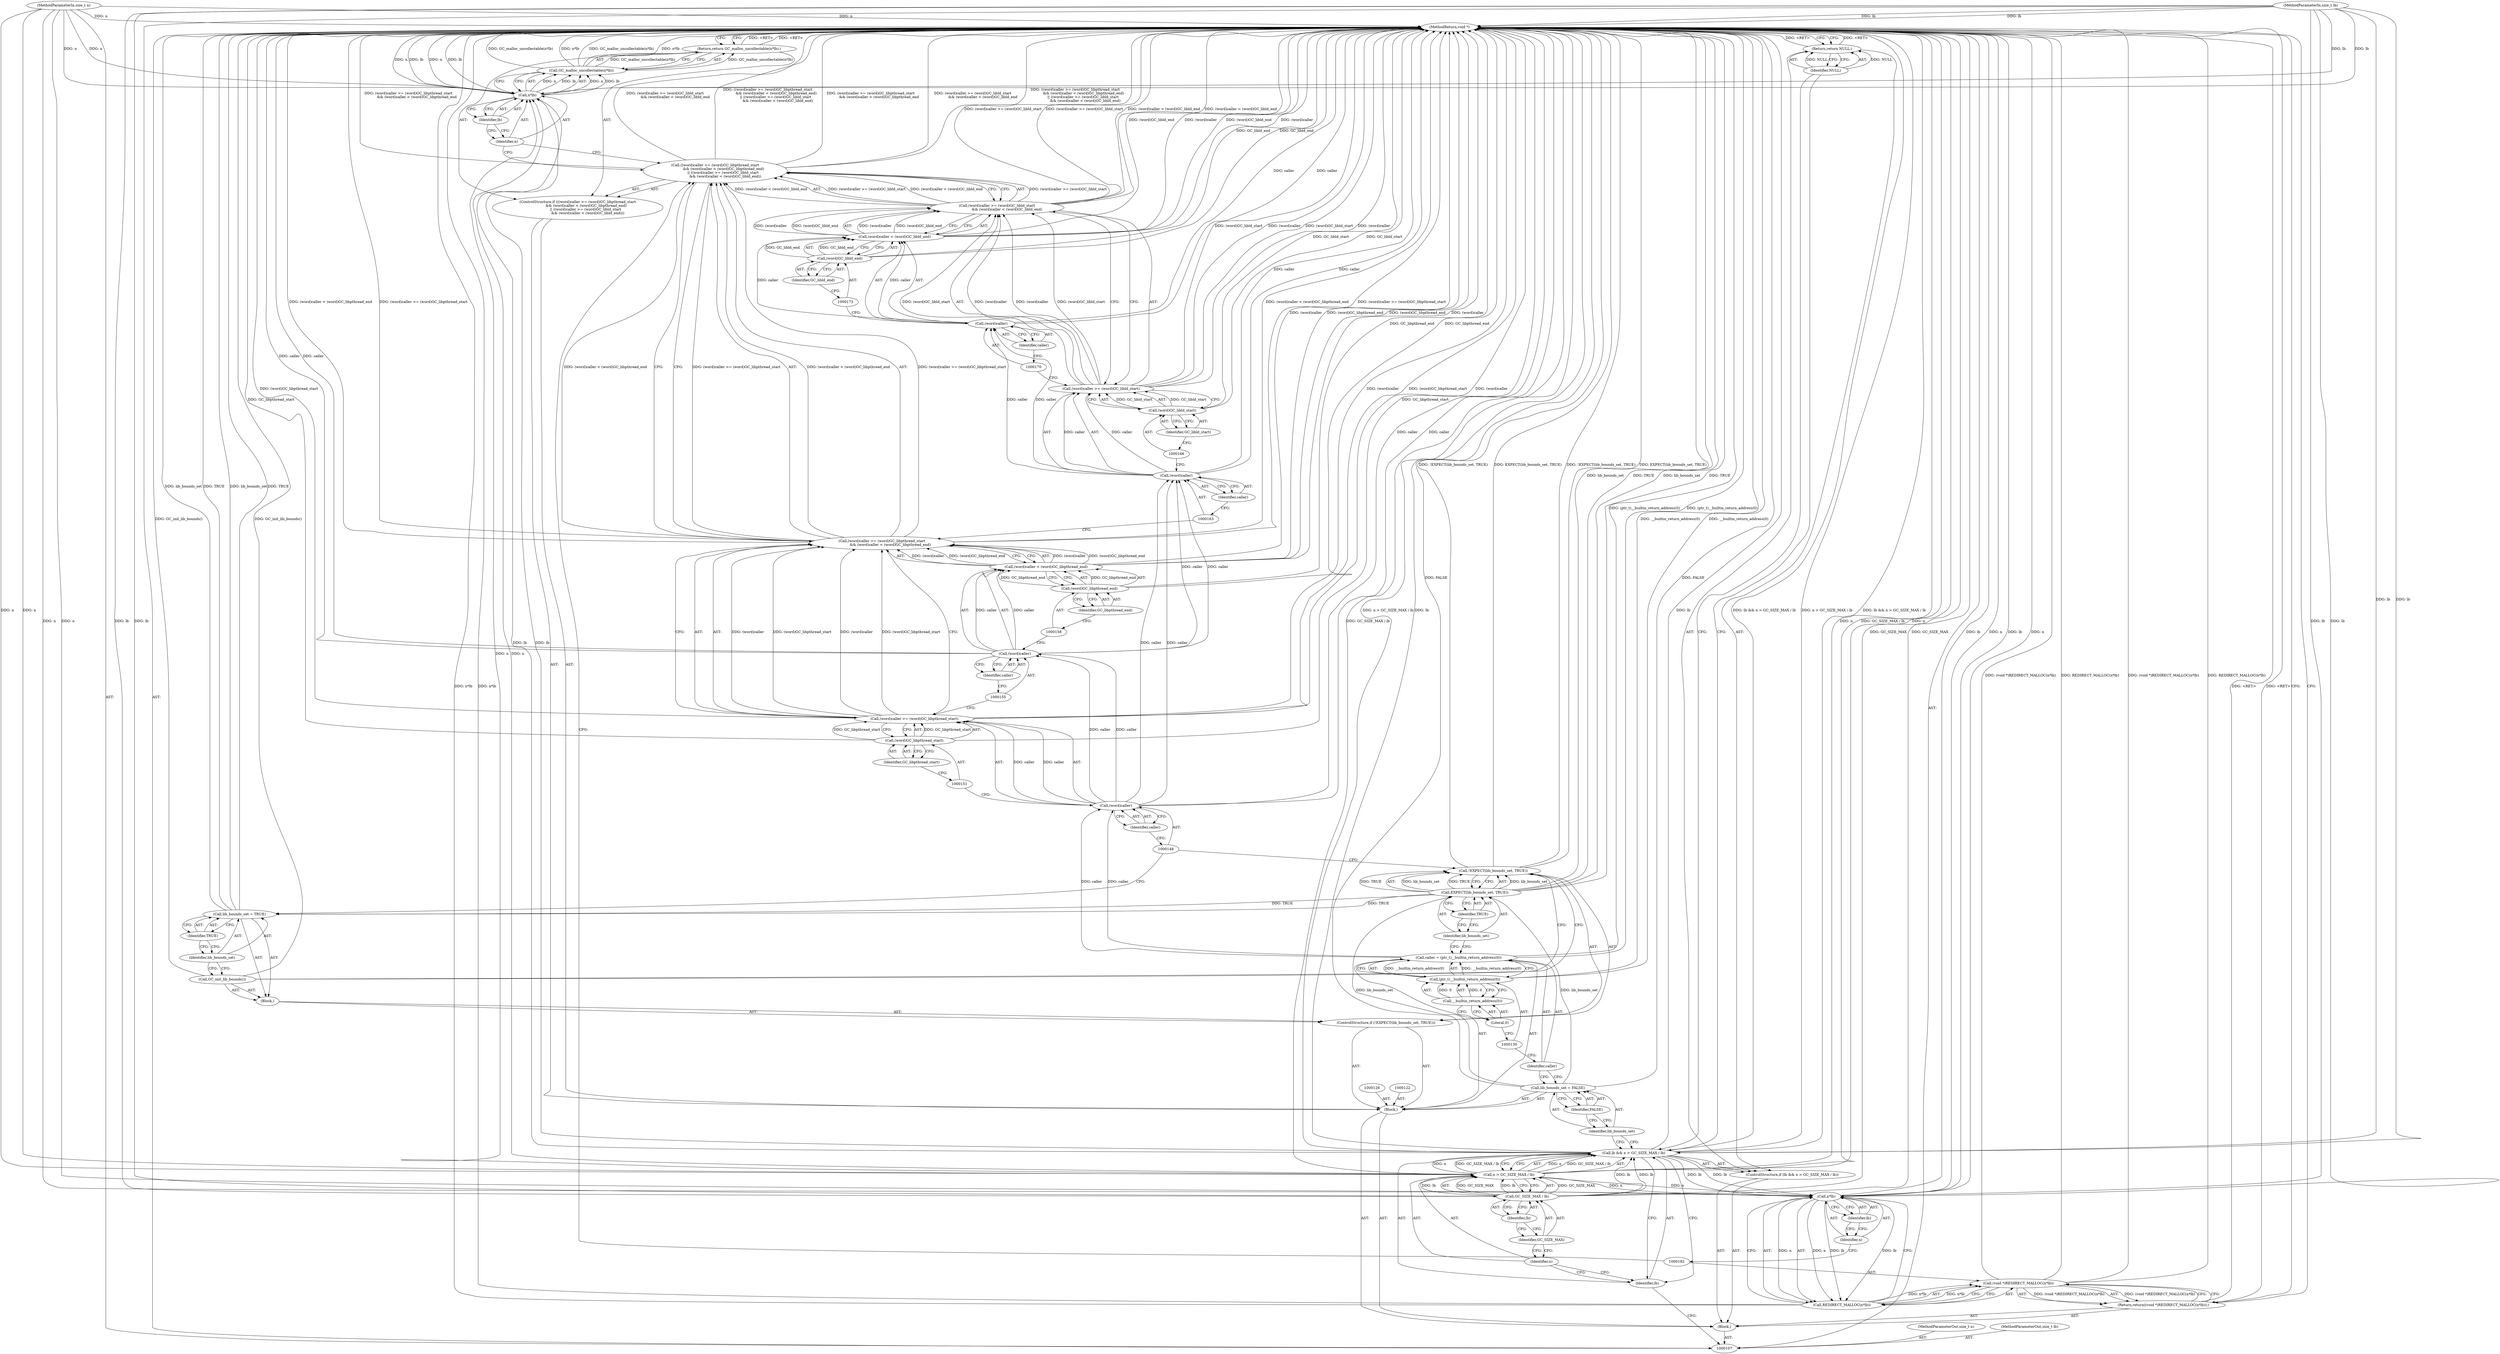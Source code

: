 digraph "1_bdwgc_83231d0ab5ed60015797c3d1ad9056295ac3b2bb" {
"1000187" [label="(MethodReturn,void *)"];
"1000108" [label="(MethodParameterIn,size_t n)"];
"1000265" [label="(MethodParameterOut,size_t n)"];
"1000109" [label="(MethodParameterIn,size_t lb)"];
"1000266" [label="(MethodParameterOut,size_t lb)"];
"1000121" [label="(Block,)"];
"1000127" [label="(Call,caller = (ptr_t)__builtin_return_address(0))"];
"1000128" [label="(Identifier,caller)"];
"1000129" [label="(Call,(ptr_t)__builtin_return_address(0))"];
"1000131" [label="(Call,__builtin_return_address(0))"];
"1000132" [label="(Literal,0)"];
"1000133" [label="(ControlStructure,if (!EXPECT(lib_bounds_set, TRUE)))"];
"1000134" [label="(Call,!EXPECT(lib_bounds_set, TRUE))"];
"1000135" [label="(Call,EXPECT(lib_bounds_set, TRUE))"];
"1000136" [label="(Identifier,lib_bounds_set)"];
"1000137" [label="(Identifier,TRUE)"];
"1000138" [label="(Block,)"];
"1000139" [label="(Call,GC_init_lib_bounds())"];
"1000140" [label="(Call,lib_bounds_set = TRUE)"];
"1000141" [label="(Identifier,lib_bounds_set)"];
"1000142" [label="(Identifier,TRUE)"];
"1000143" [label="(ControlStructure,if (((word)caller >= (word)GC_libpthread_start\n               && (word)caller < (word)GC_libpthread_end)\n              || ((word)caller >= (word)GC_libld_start\n                  && (word)caller < (word)GC_libld_end)))"];
"1000144" [label="(Call,((word)caller >= (word)GC_libpthread_start\n               && (word)caller < (word)GC_libpthread_end)\n              || ((word)caller >= (word)GC_libld_start\n                  && (word)caller < (word)GC_libld_end))"];
"1000145" [label="(Call,(word)caller >= (word)GC_libpthread_start\n               && (word)caller < (word)GC_libpthread_end)"];
"1000146" [label="(Call,(word)caller >= (word)GC_libpthread_start)"];
"1000147" [label="(Call,(word)caller)"];
"1000149" [label="(Identifier,caller)"];
"1000150" [label="(Call,(word)GC_libpthread_start)"];
"1000152" [label="(Identifier,GC_libpthread_start)"];
"1000153" [label="(Call,(word)caller < (word)GC_libpthread_end)"];
"1000154" [label="(Call,(word)caller)"];
"1000156" [label="(Identifier,caller)"];
"1000157" [label="(Call,(word)GC_libpthread_end)"];
"1000159" [label="(Identifier,GC_libpthread_end)"];
"1000160" [label="(Call,(word)caller >= (word)GC_libld_start\n                  && (word)caller < (word)GC_libld_end)"];
"1000161" [label="(Call,(word)caller >= (word)GC_libld_start)"];
"1000162" [label="(Call,(word)caller)"];
"1000164" [label="(Identifier,caller)"];
"1000165" [label="(Call,(word)GC_libld_start)"];
"1000167" [label="(Identifier,GC_libld_start)"];
"1000110" [label="(Block,)"];
"1000168" [label="(Call,(word)caller < (word)GC_libld_end)"];
"1000169" [label="(Call,(word)caller)"];
"1000171" [label="(Identifier,caller)"];
"1000172" [label="(Call,(word)GC_libld_end)"];
"1000174" [label="(Identifier,GC_libld_end)"];
"1000175" [label="(Return,return GC_malloc_uncollectable(n*lb);)"];
"1000176" [label="(Call,GC_malloc_uncollectable(n*lb))"];
"1000177" [label="(Call,n*lb)"];
"1000178" [label="(Identifier,n)"];
"1000179" [label="(Identifier,lb)"];
"1000181" [label="(Call,(void *)REDIRECT_MALLOC(n*lb))"];
"1000183" [label="(Call,REDIRECT_MALLOC(n*lb))"];
"1000184" [label="(Call,n*lb)"];
"1000185" [label="(Identifier,n)"];
"1000186" [label="(Identifier,lb)"];
"1000180" [label="(Return,return((void *)REDIRECT_MALLOC(n*lb));)"];
"1000114" [label="(Call,n > GC_SIZE_MAX / lb)"];
"1000115" [label="(Identifier,n)"];
"1000116" [label="(Call,GC_SIZE_MAX / lb)"];
"1000117" [label="(Identifier,GC_SIZE_MAX)"];
"1000118" [label="(Identifier,lb)"];
"1000111" [label="(ControlStructure,if (lb && n > GC_SIZE_MAX / lb))"];
"1000112" [label="(Call,lb && n > GC_SIZE_MAX / lb)"];
"1000113" [label="(Identifier,lb)"];
"1000120" [label="(Identifier,NULL)"];
"1000119" [label="(Return,return NULL;)"];
"1000123" [label="(Call,lib_bounds_set = FALSE)"];
"1000124" [label="(Identifier,lib_bounds_set)"];
"1000125" [label="(Identifier,FALSE)"];
"1000187" -> "1000107"  [label="AST: "];
"1000187" -> "1000119"  [label="CFG: "];
"1000187" -> "1000175"  [label="CFG: "];
"1000187" -> "1000180"  [label="CFG: "];
"1000123" -> "1000187"  [label="DDG: FALSE"];
"1000108" -> "1000187"  [label="DDG: n"];
"1000184" -> "1000187"  [label="DDG: n"];
"1000184" -> "1000187"  [label="DDG: lb"];
"1000168" -> "1000187"  [label="DDG: (word)caller"];
"1000168" -> "1000187"  [label="DDG: (word)GC_libld_end"];
"1000153" -> "1000187"  [label="DDG: (word)GC_libpthread_end"];
"1000153" -> "1000187"  [label="DDG: (word)caller"];
"1000177" -> "1000187"  [label="DDG: lb"];
"1000177" -> "1000187"  [label="DDG: n"];
"1000181" -> "1000187"  [label="DDG: (void *)REDIRECT_MALLOC(n*lb)"];
"1000181" -> "1000187"  [label="DDG: REDIRECT_MALLOC(n*lb)"];
"1000114" -> "1000187"  [label="DDG: n"];
"1000114" -> "1000187"  [label="DDG: GC_SIZE_MAX / lb"];
"1000112" -> "1000187"  [label="DDG: lb && n > GC_SIZE_MAX / lb"];
"1000112" -> "1000187"  [label="DDG: n > GC_SIZE_MAX / lb"];
"1000112" -> "1000187"  [label="DDG: lb"];
"1000154" -> "1000187"  [label="DDG: caller"];
"1000157" -> "1000187"  [label="DDG: GC_libpthread_end"];
"1000116" -> "1000187"  [label="DDG: GC_SIZE_MAX"];
"1000160" -> "1000187"  [label="DDG: (word)caller < (word)GC_libld_end"];
"1000160" -> "1000187"  [label="DDG: (word)caller >= (word)GC_libld_start"];
"1000162" -> "1000187"  [label="DDG: caller"];
"1000140" -> "1000187"  [label="DDG: TRUE"];
"1000140" -> "1000187"  [label="DDG: lib_bounds_set"];
"1000144" -> "1000187"  [label="DDG: (word)caller >= (word)GC_libld_start\n                  && (word)caller < (word)GC_libld_end"];
"1000144" -> "1000187"  [label="DDG: ((word)caller >= (word)GC_libpthread_start\n               && (word)caller < (word)GC_libpthread_end)\n              || ((word)caller >= (word)GC_libld_start\n                  && (word)caller < (word)GC_libld_end)"];
"1000144" -> "1000187"  [label="DDG: (word)caller >= (word)GC_libpthread_start\n               && (word)caller < (word)GC_libpthread_end"];
"1000139" -> "1000187"  [label="DDG: GC_init_lib_bounds()"];
"1000183" -> "1000187"  [label="DDG: n*lb"];
"1000150" -> "1000187"  [label="DDG: GC_libpthread_start"];
"1000127" -> "1000187"  [label="DDG: (ptr_t)__builtin_return_address(0)"];
"1000165" -> "1000187"  [label="DDG: GC_libld_start"];
"1000134" -> "1000187"  [label="DDG: !EXPECT(lib_bounds_set, TRUE)"];
"1000134" -> "1000187"  [label="DDG: EXPECT(lib_bounds_set, TRUE)"];
"1000147" -> "1000187"  [label="DDG: caller"];
"1000176" -> "1000187"  [label="DDG: GC_malloc_uncollectable(n*lb)"];
"1000176" -> "1000187"  [label="DDG: n*lb"];
"1000145" -> "1000187"  [label="DDG: (word)caller < (word)GC_libpthread_end"];
"1000145" -> "1000187"  [label="DDG: (word)caller >= (word)GC_libpthread_start"];
"1000135" -> "1000187"  [label="DDG: lib_bounds_set"];
"1000135" -> "1000187"  [label="DDG: TRUE"];
"1000169" -> "1000187"  [label="DDG: caller"];
"1000146" -> "1000187"  [label="DDG: (word)GC_libpthread_start"];
"1000146" -> "1000187"  [label="DDG: (word)caller"];
"1000161" -> "1000187"  [label="DDG: (word)caller"];
"1000161" -> "1000187"  [label="DDG: (word)GC_libld_start"];
"1000172" -> "1000187"  [label="DDG: GC_libld_end"];
"1000109" -> "1000187"  [label="DDG: lb"];
"1000129" -> "1000187"  [label="DDG: __builtin_return_address(0)"];
"1000119" -> "1000187"  [label="DDG: <RET>"];
"1000175" -> "1000187"  [label="DDG: <RET>"];
"1000180" -> "1000187"  [label="DDG: <RET>"];
"1000108" -> "1000107"  [label="AST: "];
"1000108" -> "1000187"  [label="DDG: n"];
"1000108" -> "1000114"  [label="DDG: n"];
"1000108" -> "1000177"  [label="DDG: n"];
"1000108" -> "1000184"  [label="DDG: n"];
"1000265" -> "1000107"  [label="AST: "];
"1000109" -> "1000107"  [label="AST: "];
"1000109" -> "1000187"  [label="DDG: lb"];
"1000109" -> "1000112"  [label="DDG: lb"];
"1000109" -> "1000116"  [label="DDG: lb"];
"1000109" -> "1000177"  [label="DDG: lb"];
"1000109" -> "1000184"  [label="DDG: lb"];
"1000266" -> "1000107"  [label="AST: "];
"1000121" -> "1000110"  [label="AST: "];
"1000122" -> "1000121"  [label="AST: "];
"1000123" -> "1000121"  [label="AST: "];
"1000126" -> "1000121"  [label="AST: "];
"1000127" -> "1000121"  [label="AST: "];
"1000133" -> "1000121"  [label="AST: "];
"1000143" -> "1000121"  [label="AST: "];
"1000127" -> "1000121"  [label="AST: "];
"1000127" -> "1000129"  [label="CFG: "];
"1000128" -> "1000127"  [label="AST: "];
"1000129" -> "1000127"  [label="AST: "];
"1000136" -> "1000127"  [label="CFG: "];
"1000127" -> "1000187"  [label="DDG: (ptr_t)__builtin_return_address(0)"];
"1000129" -> "1000127"  [label="DDG: __builtin_return_address(0)"];
"1000127" -> "1000147"  [label="DDG: caller"];
"1000128" -> "1000127"  [label="AST: "];
"1000128" -> "1000123"  [label="CFG: "];
"1000130" -> "1000128"  [label="CFG: "];
"1000129" -> "1000127"  [label="AST: "];
"1000129" -> "1000131"  [label="CFG: "];
"1000130" -> "1000129"  [label="AST: "];
"1000131" -> "1000129"  [label="AST: "];
"1000127" -> "1000129"  [label="CFG: "];
"1000129" -> "1000187"  [label="DDG: __builtin_return_address(0)"];
"1000129" -> "1000127"  [label="DDG: __builtin_return_address(0)"];
"1000131" -> "1000129"  [label="DDG: 0"];
"1000131" -> "1000129"  [label="AST: "];
"1000131" -> "1000132"  [label="CFG: "];
"1000132" -> "1000131"  [label="AST: "];
"1000129" -> "1000131"  [label="CFG: "];
"1000131" -> "1000129"  [label="DDG: 0"];
"1000132" -> "1000131"  [label="AST: "];
"1000132" -> "1000130"  [label="CFG: "];
"1000131" -> "1000132"  [label="CFG: "];
"1000133" -> "1000121"  [label="AST: "];
"1000134" -> "1000133"  [label="AST: "];
"1000138" -> "1000133"  [label="AST: "];
"1000134" -> "1000133"  [label="AST: "];
"1000134" -> "1000135"  [label="CFG: "];
"1000135" -> "1000134"  [label="AST: "];
"1000139" -> "1000134"  [label="CFG: "];
"1000148" -> "1000134"  [label="CFG: "];
"1000134" -> "1000187"  [label="DDG: !EXPECT(lib_bounds_set, TRUE)"];
"1000134" -> "1000187"  [label="DDG: EXPECT(lib_bounds_set, TRUE)"];
"1000135" -> "1000134"  [label="DDG: lib_bounds_set"];
"1000135" -> "1000134"  [label="DDG: TRUE"];
"1000135" -> "1000134"  [label="AST: "];
"1000135" -> "1000137"  [label="CFG: "];
"1000136" -> "1000135"  [label="AST: "];
"1000137" -> "1000135"  [label="AST: "];
"1000134" -> "1000135"  [label="CFG: "];
"1000135" -> "1000187"  [label="DDG: lib_bounds_set"];
"1000135" -> "1000187"  [label="DDG: TRUE"];
"1000135" -> "1000134"  [label="DDG: lib_bounds_set"];
"1000135" -> "1000134"  [label="DDG: TRUE"];
"1000123" -> "1000135"  [label="DDG: lib_bounds_set"];
"1000135" -> "1000140"  [label="DDG: TRUE"];
"1000136" -> "1000135"  [label="AST: "];
"1000136" -> "1000127"  [label="CFG: "];
"1000137" -> "1000136"  [label="CFG: "];
"1000137" -> "1000135"  [label="AST: "];
"1000137" -> "1000136"  [label="CFG: "];
"1000135" -> "1000137"  [label="CFG: "];
"1000138" -> "1000133"  [label="AST: "];
"1000139" -> "1000138"  [label="AST: "];
"1000140" -> "1000138"  [label="AST: "];
"1000139" -> "1000138"  [label="AST: "];
"1000139" -> "1000134"  [label="CFG: "];
"1000141" -> "1000139"  [label="CFG: "];
"1000139" -> "1000187"  [label="DDG: GC_init_lib_bounds()"];
"1000140" -> "1000138"  [label="AST: "];
"1000140" -> "1000142"  [label="CFG: "];
"1000141" -> "1000140"  [label="AST: "];
"1000142" -> "1000140"  [label="AST: "];
"1000148" -> "1000140"  [label="CFG: "];
"1000140" -> "1000187"  [label="DDG: TRUE"];
"1000140" -> "1000187"  [label="DDG: lib_bounds_set"];
"1000135" -> "1000140"  [label="DDG: TRUE"];
"1000141" -> "1000140"  [label="AST: "];
"1000141" -> "1000139"  [label="CFG: "];
"1000142" -> "1000141"  [label="CFG: "];
"1000142" -> "1000140"  [label="AST: "];
"1000142" -> "1000141"  [label="CFG: "];
"1000140" -> "1000142"  [label="CFG: "];
"1000143" -> "1000121"  [label="AST: "];
"1000144" -> "1000143"  [label="AST: "];
"1000175" -> "1000143"  [label="AST: "];
"1000144" -> "1000143"  [label="AST: "];
"1000144" -> "1000145"  [label="CFG: "];
"1000144" -> "1000160"  [label="CFG: "];
"1000145" -> "1000144"  [label="AST: "];
"1000160" -> "1000144"  [label="AST: "];
"1000178" -> "1000144"  [label="CFG: "];
"1000182" -> "1000144"  [label="CFG: "];
"1000144" -> "1000187"  [label="DDG: (word)caller >= (word)GC_libld_start\n                  && (word)caller < (word)GC_libld_end"];
"1000144" -> "1000187"  [label="DDG: ((word)caller >= (word)GC_libpthread_start\n               && (word)caller < (word)GC_libpthread_end)\n              || ((word)caller >= (word)GC_libld_start\n                  && (word)caller < (word)GC_libld_end)"];
"1000144" -> "1000187"  [label="DDG: (word)caller >= (word)GC_libpthread_start\n               && (word)caller < (word)GC_libpthread_end"];
"1000145" -> "1000144"  [label="DDG: (word)caller >= (word)GC_libpthread_start"];
"1000145" -> "1000144"  [label="DDG: (word)caller < (word)GC_libpthread_end"];
"1000160" -> "1000144"  [label="DDG: (word)caller >= (word)GC_libld_start"];
"1000160" -> "1000144"  [label="DDG: (word)caller < (word)GC_libld_end"];
"1000145" -> "1000144"  [label="AST: "];
"1000145" -> "1000146"  [label="CFG: "];
"1000145" -> "1000153"  [label="CFG: "];
"1000146" -> "1000145"  [label="AST: "];
"1000153" -> "1000145"  [label="AST: "];
"1000163" -> "1000145"  [label="CFG: "];
"1000144" -> "1000145"  [label="CFG: "];
"1000145" -> "1000187"  [label="DDG: (word)caller < (word)GC_libpthread_end"];
"1000145" -> "1000187"  [label="DDG: (word)caller >= (word)GC_libpthread_start"];
"1000145" -> "1000144"  [label="DDG: (word)caller >= (word)GC_libpthread_start"];
"1000145" -> "1000144"  [label="DDG: (word)caller < (word)GC_libpthread_end"];
"1000146" -> "1000145"  [label="DDG: (word)caller"];
"1000146" -> "1000145"  [label="DDG: (word)GC_libpthread_start"];
"1000153" -> "1000145"  [label="DDG: (word)caller"];
"1000153" -> "1000145"  [label="DDG: (word)GC_libpthread_end"];
"1000146" -> "1000145"  [label="AST: "];
"1000146" -> "1000150"  [label="CFG: "];
"1000147" -> "1000146"  [label="AST: "];
"1000150" -> "1000146"  [label="AST: "];
"1000155" -> "1000146"  [label="CFG: "];
"1000145" -> "1000146"  [label="CFG: "];
"1000146" -> "1000187"  [label="DDG: (word)GC_libpthread_start"];
"1000146" -> "1000187"  [label="DDG: (word)caller"];
"1000146" -> "1000145"  [label="DDG: (word)caller"];
"1000146" -> "1000145"  [label="DDG: (word)GC_libpthread_start"];
"1000147" -> "1000146"  [label="DDG: caller"];
"1000150" -> "1000146"  [label="DDG: GC_libpthread_start"];
"1000147" -> "1000146"  [label="AST: "];
"1000147" -> "1000149"  [label="CFG: "];
"1000148" -> "1000147"  [label="AST: "];
"1000149" -> "1000147"  [label="AST: "];
"1000151" -> "1000147"  [label="CFG: "];
"1000147" -> "1000187"  [label="DDG: caller"];
"1000147" -> "1000146"  [label="DDG: caller"];
"1000127" -> "1000147"  [label="DDG: caller"];
"1000147" -> "1000154"  [label="DDG: caller"];
"1000147" -> "1000162"  [label="DDG: caller"];
"1000149" -> "1000147"  [label="AST: "];
"1000149" -> "1000148"  [label="CFG: "];
"1000147" -> "1000149"  [label="CFG: "];
"1000150" -> "1000146"  [label="AST: "];
"1000150" -> "1000152"  [label="CFG: "];
"1000151" -> "1000150"  [label="AST: "];
"1000152" -> "1000150"  [label="AST: "];
"1000146" -> "1000150"  [label="CFG: "];
"1000150" -> "1000187"  [label="DDG: GC_libpthread_start"];
"1000150" -> "1000146"  [label="DDG: GC_libpthread_start"];
"1000152" -> "1000150"  [label="AST: "];
"1000152" -> "1000151"  [label="CFG: "];
"1000150" -> "1000152"  [label="CFG: "];
"1000153" -> "1000145"  [label="AST: "];
"1000153" -> "1000157"  [label="CFG: "];
"1000154" -> "1000153"  [label="AST: "];
"1000157" -> "1000153"  [label="AST: "];
"1000145" -> "1000153"  [label="CFG: "];
"1000153" -> "1000187"  [label="DDG: (word)GC_libpthread_end"];
"1000153" -> "1000187"  [label="DDG: (word)caller"];
"1000153" -> "1000145"  [label="DDG: (word)caller"];
"1000153" -> "1000145"  [label="DDG: (word)GC_libpthread_end"];
"1000154" -> "1000153"  [label="DDG: caller"];
"1000157" -> "1000153"  [label="DDG: GC_libpthread_end"];
"1000154" -> "1000153"  [label="AST: "];
"1000154" -> "1000156"  [label="CFG: "];
"1000155" -> "1000154"  [label="AST: "];
"1000156" -> "1000154"  [label="AST: "];
"1000158" -> "1000154"  [label="CFG: "];
"1000154" -> "1000187"  [label="DDG: caller"];
"1000154" -> "1000153"  [label="DDG: caller"];
"1000147" -> "1000154"  [label="DDG: caller"];
"1000154" -> "1000162"  [label="DDG: caller"];
"1000156" -> "1000154"  [label="AST: "];
"1000156" -> "1000155"  [label="CFG: "];
"1000154" -> "1000156"  [label="CFG: "];
"1000157" -> "1000153"  [label="AST: "];
"1000157" -> "1000159"  [label="CFG: "];
"1000158" -> "1000157"  [label="AST: "];
"1000159" -> "1000157"  [label="AST: "];
"1000153" -> "1000157"  [label="CFG: "];
"1000157" -> "1000187"  [label="DDG: GC_libpthread_end"];
"1000157" -> "1000153"  [label="DDG: GC_libpthread_end"];
"1000159" -> "1000157"  [label="AST: "];
"1000159" -> "1000158"  [label="CFG: "];
"1000157" -> "1000159"  [label="CFG: "];
"1000160" -> "1000144"  [label="AST: "];
"1000160" -> "1000161"  [label="CFG: "];
"1000160" -> "1000168"  [label="CFG: "];
"1000161" -> "1000160"  [label="AST: "];
"1000168" -> "1000160"  [label="AST: "];
"1000144" -> "1000160"  [label="CFG: "];
"1000160" -> "1000187"  [label="DDG: (word)caller < (word)GC_libld_end"];
"1000160" -> "1000187"  [label="DDG: (word)caller >= (word)GC_libld_start"];
"1000160" -> "1000144"  [label="DDG: (word)caller >= (word)GC_libld_start"];
"1000160" -> "1000144"  [label="DDG: (word)caller < (word)GC_libld_end"];
"1000161" -> "1000160"  [label="DDG: (word)caller"];
"1000161" -> "1000160"  [label="DDG: (word)GC_libld_start"];
"1000168" -> "1000160"  [label="DDG: (word)caller"];
"1000168" -> "1000160"  [label="DDG: (word)GC_libld_end"];
"1000161" -> "1000160"  [label="AST: "];
"1000161" -> "1000165"  [label="CFG: "];
"1000162" -> "1000161"  [label="AST: "];
"1000165" -> "1000161"  [label="AST: "];
"1000170" -> "1000161"  [label="CFG: "];
"1000160" -> "1000161"  [label="CFG: "];
"1000161" -> "1000187"  [label="DDG: (word)caller"];
"1000161" -> "1000187"  [label="DDG: (word)GC_libld_start"];
"1000161" -> "1000160"  [label="DDG: (word)caller"];
"1000161" -> "1000160"  [label="DDG: (word)GC_libld_start"];
"1000162" -> "1000161"  [label="DDG: caller"];
"1000165" -> "1000161"  [label="DDG: GC_libld_start"];
"1000162" -> "1000161"  [label="AST: "];
"1000162" -> "1000164"  [label="CFG: "];
"1000163" -> "1000162"  [label="AST: "];
"1000164" -> "1000162"  [label="AST: "];
"1000166" -> "1000162"  [label="CFG: "];
"1000162" -> "1000187"  [label="DDG: caller"];
"1000162" -> "1000161"  [label="DDG: caller"];
"1000147" -> "1000162"  [label="DDG: caller"];
"1000154" -> "1000162"  [label="DDG: caller"];
"1000162" -> "1000169"  [label="DDG: caller"];
"1000164" -> "1000162"  [label="AST: "];
"1000164" -> "1000163"  [label="CFG: "];
"1000162" -> "1000164"  [label="CFG: "];
"1000165" -> "1000161"  [label="AST: "];
"1000165" -> "1000167"  [label="CFG: "];
"1000166" -> "1000165"  [label="AST: "];
"1000167" -> "1000165"  [label="AST: "];
"1000161" -> "1000165"  [label="CFG: "];
"1000165" -> "1000187"  [label="DDG: GC_libld_start"];
"1000165" -> "1000161"  [label="DDG: GC_libld_start"];
"1000167" -> "1000165"  [label="AST: "];
"1000167" -> "1000166"  [label="CFG: "];
"1000165" -> "1000167"  [label="CFG: "];
"1000110" -> "1000107"  [label="AST: "];
"1000111" -> "1000110"  [label="AST: "];
"1000121" -> "1000110"  [label="AST: "];
"1000180" -> "1000110"  [label="AST: "];
"1000168" -> "1000160"  [label="AST: "];
"1000168" -> "1000172"  [label="CFG: "];
"1000169" -> "1000168"  [label="AST: "];
"1000172" -> "1000168"  [label="AST: "];
"1000160" -> "1000168"  [label="CFG: "];
"1000168" -> "1000187"  [label="DDG: (word)caller"];
"1000168" -> "1000187"  [label="DDG: (word)GC_libld_end"];
"1000168" -> "1000160"  [label="DDG: (word)caller"];
"1000168" -> "1000160"  [label="DDG: (word)GC_libld_end"];
"1000169" -> "1000168"  [label="DDG: caller"];
"1000172" -> "1000168"  [label="DDG: GC_libld_end"];
"1000169" -> "1000168"  [label="AST: "];
"1000169" -> "1000171"  [label="CFG: "];
"1000170" -> "1000169"  [label="AST: "];
"1000171" -> "1000169"  [label="AST: "];
"1000173" -> "1000169"  [label="CFG: "];
"1000169" -> "1000187"  [label="DDG: caller"];
"1000169" -> "1000168"  [label="DDG: caller"];
"1000162" -> "1000169"  [label="DDG: caller"];
"1000171" -> "1000169"  [label="AST: "];
"1000171" -> "1000170"  [label="CFG: "];
"1000169" -> "1000171"  [label="CFG: "];
"1000172" -> "1000168"  [label="AST: "];
"1000172" -> "1000174"  [label="CFG: "];
"1000173" -> "1000172"  [label="AST: "];
"1000174" -> "1000172"  [label="AST: "];
"1000168" -> "1000172"  [label="CFG: "];
"1000172" -> "1000187"  [label="DDG: GC_libld_end"];
"1000172" -> "1000168"  [label="DDG: GC_libld_end"];
"1000174" -> "1000172"  [label="AST: "];
"1000174" -> "1000173"  [label="CFG: "];
"1000172" -> "1000174"  [label="CFG: "];
"1000175" -> "1000143"  [label="AST: "];
"1000175" -> "1000176"  [label="CFG: "];
"1000176" -> "1000175"  [label="AST: "];
"1000187" -> "1000175"  [label="CFG: "];
"1000175" -> "1000187"  [label="DDG: <RET>"];
"1000176" -> "1000175"  [label="DDG: GC_malloc_uncollectable(n*lb)"];
"1000176" -> "1000175"  [label="AST: "];
"1000176" -> "1000177"  [label="CFG: "];
"1000177" -> "1000176"  [label="AST: "];
"1000175" -> "1000176"  [label="CFG: "];
"1000176" -> "1000187"  [label="DDG: GC_malloc_uncollectable(n*lb)"];
"1000176" -> "1000187"  [label="DDG: n*lb"];
"1000176" -> "1000175"  [label="DDG: GC_malloc_uncollectable(n*lb)"];
"1000177" -> "1000176"  [label="DDG: n"];
"1000177" -> "1000176"  [label="DDG: lb"];
"1000177" -> "1000176"  [label="AST: "];
"1000177" -> "1000179"  [label="CFG: "];
"1000178" -> "1000177"  [label="AST: "];
"1000179" -> "1000177"  [label="AST: "];
"1000176" -> "1000177"  [label="CFG: "];
"1000177" -> "1000187"  [label="DDG: lb"];
"1000177" -> "1000187"  [label="DDG: n"];
"1000177" -> "1000176"  [label="DDG: n"];
"1000177" -> "1000176"  [label="DDG: lb"];
"1000114" -> "1000177"  [label="DDG: n"];
"1000108" -> "1000177"  [label="DDG: n"];
"1000112" -> "1000177"  [label="DDG: lb"];
"1000109" -> "1000177"  [label="DDG: lb"];
"1000178" -> "1000177"  [label="AST: "];
"1000178" -> "1000144"  [label="CFG: "];
"1000179" -> "1000178"  [label="CFG: "];
"1000179" -> "1000177"  [label="AST: "];
"1000179" -> "1000178"  [label="CFG: "];
"1000177" -> "1000179"  [label="CFG: "];
"1000181" -> "1000180"  [label="AST: "];
"1000181" -> "1000183"  [label="CFG: "];
"1000182" -> "1000181"  [label="AST: "];
"1000183" -> "1000181"  [label="AST: "];
"1000180" -> "1000181"  [label="CFG: "];
"1000181" -> "1000187"  [label="DDG: (void *)REDIRECT_MALLOC(n*lb)"];
"1000181" -> "1000187"  [label="DDG: REDIRECT_MALLOC(n*lb)"];
"1000181" -> "1000180"  [label="DDG: (void *)REDIRECT_MALLOC(n*lb)"];
"1000183" -> "1000181"  [label="DDG: n*lb"];
"1000183" -> "1000181"  [label="AST: "];
"1000183" -> "1000184"  [label="CFG: "];
"1000184" -> "1000183"  [label="AST: "];
"1000181" -> "1000183"  [label="CFG: "];
"1000183" -> "1000187"  [label="DDG: n*lb"];
"1000183" -> "1000181"  [label="DDG: n*lb"];
"1000184" -> "1000183"  [label="DDG: n"];
"1000184" -> "1000183"  [label="DDG: lb"];
"1000184" -> "1000183"  [label="AST: "];
"1000184" -> "1000186"  [label="CFG: "];
"1000185" -> "1000184"  [label="AST: "];
"1000186" -> "1000184"  [label="AST: "];
"1000183" -> "1000184"  [label="CFG: "];
"1000184" -> "1000187"  [label="DDG: n"];
"1000184" -> "1000187"  [label="DDG: lb"];
"1000184" -> "1000183"  [label="DDG: n"];
"1000184" -> "1000183"  [label="DDG: lb"];
"1000114" -> "1000184"  [label="DDG: n"];
"1000108" -> "1000184"  [label="DDG: n"];
"1000112" -> "1000184"  [label="DDG: lb"];
"1000109" -> "1000184"  [label="DDG: lb"];
"1000185" -> "1000184"  [label="AST: "];
"1000185" -> "1000182"  [label="CFG: "];
"1000186" -> "1000185"  [label="CFG: "];
"1000186" -> "1000184"  [label="AST: "];
"1000186" -> "1000185"  [label="CFG: "];
"1000184" -> "1000186"  [label="CFG: "];
"1000180" -> "1000110"  [label="AST: "];
"1000180" -> "1000181"  [label="CFG: "];
"1000181" -> "1000180"  [label="AST: "];
"1000187" -> "1000180"  [label="CFG: "];
"1000180" -> "1000187"  [label="DDG: <RET>"];
"1000181" -> "1000180"  [label="DDG: (void *)REDIRECT_MALLOC(n*lb)"];
"1000114" -> "1000112"  [label="AST: "];
"1000114" -> "1000116"  [label="CFG: "];
"1000115" -> "1000114"  [label="AST: "];
"1000116" -> "1000114"  [label="AST: "];
"1000112" -> "1000114"  [label="CFG: "];
"1000114" -> "1000187"  [label="DDG: n"];
"1000114" -> "1000187"  [label="DDG: GC_SIZE_MAX / lb"];
"1000114" -> "1000112"  [label="DDG: n"];
"1000114" -> "1000112"  [label="DDG: GC_SIZE_MAX / lb"];
"1000108" -> "1000114"  [label="DDG: n"];
"1000116" -> "1000114"  [label="DDG: GC_SIZE_MAX"];
"1000116" -> "1000114"  [label="DDG: lb"];
"1000114" -> "1000177"  [label="DDG: n"];
"1000114" -> "1000184"  [label="DDG: n"];
"1000115" -> "1000114"  [label="AST: "];
"1000115" -> "1000113"  [label="CFG: "];
"1000117" -> "1000115"  [label="CFG: "];
"1000116" -> "1000114"  [label="AST: "];
"1000116" -> "1000118"  [label="CFG: "];
"1000117" -> "1000116"  [label="AST: "];
"1000118" -> "1000116"  [label="AST: "];
"1000114" -> "1000116"  [label="CFG: "];
"1000116" -> "1000187"  [label="DDG: GC_SIZE_MAX"];
"1000116" -> "1000112"  [label="DDG: lb"];
"1000116" -> "1000114"  [label="DDG: GC_SIZE_MAX"];
"1000116" -> "1000114"  [label="DDG: lb"];
"1000109" -> "1000116"  [label="DDG: lb"];
"1000117" -> "1000116"  [label="AST: "];
"1000117" -> "1000115"  [label="CFG: "];
"1000118" -> "1000117"  [label="CFG: "];
"1000118" -> "1000116"  [label="AST: "];
"1000118" -> "1000117"  [label="CFG: "];
"1000116" -> "1000118"  [label="CFG: "];
"1000111" -> "1000110"  [label="AST: "];
"1000112" -> "1000111"  [label="AST: "];
"1000119" -> "1000111"  [label="AST: "];
"1000112" -> "1000111"  [label="AST: "];
"1000112" -> "1000113"  [label="CFG: "];
"1000112" -> "1000114"  [label="CFG: "];
"1000113" -> "1000112"  [label="AST: "];
"1000114" -> "1000112"  [label="AST: "];
"1000120" -> "1000112"  [label="CFG: "];
"1000124" -> "1000112"  [label="CFG: "];
"1000112" -> "1000187"  [label="DDG: lb && n > GC_SIZE_MAX / lb"];
"1000112" -> "1000187"  [label="DDG: n > GC_SIZE_MAX / lb"];
"1000112" -> "1000187"  [label="DDG: lb"];
"1000116" -> "1000112"  [label="DDG: lb"];
"1000109" -> "1000112"  [label="DDG: lb"];
"1000114" -> "1000112"  [label="DDG: n"];
"1000114" -> "1000112"  [label="DDG: GC_SIZE_MAX / lb"];
"1000112" -> "1000177"  [label="DDG: lb"];
"1000112" -> "1000184"  [label="DDG: lb"];
"1000113" -> "1000112"  [label="AST: "];
"1000113" -> "1000107"  [label="CFG: "];
"1000115" -> "1000113"  [label="CFG: "];
"1000112" -> "1000113"  [label="CFG: "];
"1000120" -> "1000119"  [label="AST: "];
"1000120" -> "1000112"  [label="CFG: "];
"1000119" -> "1000120"  [label="CFG: "];
"1000120" -> "1000119"  [label="DDG: NULL"];
"1000119" -> "1000111"  [label="AST: "];
"1000119" -> "1000120"  [label="CFG: "];
"1000120" -> "1000119"  [label="AST: "];
"1000187" -> "1000119"  [label="CFG: "];
"1000119" -> "1000187"  [label="DDG: <RET>"];
"1000120" -> "1000119"  [label="DDG: NULL"];
"1000123" -> "1000121"  [label="AST: "];
"1000123" -> "1000125"  [label="CFG: "];
"1000124" -> "1000123"  [label="AST: "];
"1000125" -> "1000123"  [label="AST: "];
"1000128" -> "1000123"  [label="CFG: "];
"1000123" -> "1000187"  [label="DDG: FALSE"];
"1000123" -> "1000135"  [label="DDG: lib_bounds_set"];
"1000124" -> "1000123"  [label="AST: "];
"1000124" -> "1000112"  [label="CFG: "];
"1000125" -> "1000124"  [label="CFG: "];
"1000125" -> "1000123"  [label="AST: "];
"1000125" -> "1000124"  [label="CFG: "];
"1000123" -> "1000125"  [label="CFG: "];
}
